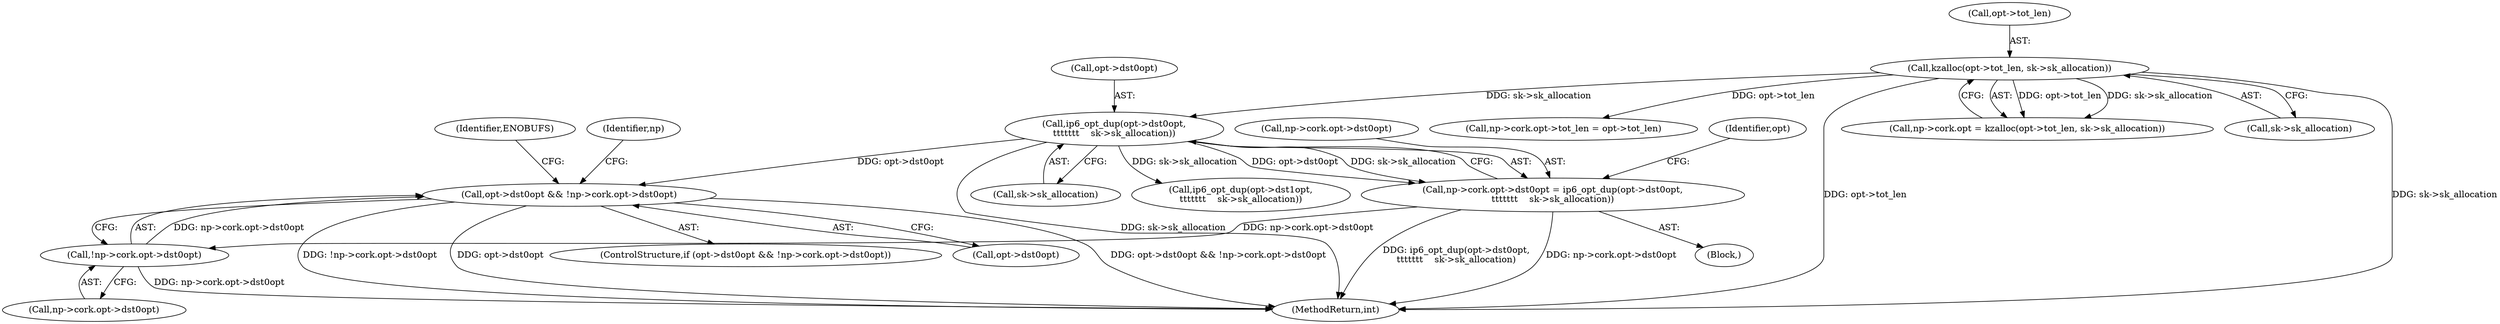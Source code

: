 digraph "0_linux_2811ebac2521ceac84f2bdae402455baa6a7fb47@pointer" {
"1000269" [label="(Call,opt->dst0opt && !np->cork.opt->dst0opt)"];
"1000261" [label="(Call,ip6_opt_dup(opt->dst0opt,\n\t\t\t\t\t\t\t    sk->sk_allocation))"];
"1000201" [label="(Call,kzalloc(opt->tot_len, sk->sk_allocation))"];
"1000273" [label="(Call,!np->cork.opt->dst0opt)"];
"1000253" [label="(Call,np->cork.opt->dst0opt = ip6_opt_dup(opt->dst0opt,\n\t\t\t\t\t\t\t    sk->sk_allocation))"];
"1000283" [label="(Identifier,ENOBUFS)"];
"1000288" [label="(Identifier,np)"];
"1000254" [label="(Call,np->cork.opt->dst0opt)"];
"1000265" [label="(Call,sk->sk_allocation)"];
"1000220" [label="(Call,np->cork.opt->tot_len = opt->tot_len)"];
"1000184" [label="(Block,)"];
"1001341" [label="(MethodReturn,int)"];
"1000195" [label="(Call,np->cork.opt = kzalloc(opt->tot_len, sk->sk_allocation))"];
"1000253" [label="(Call,np->cork.opt->dst0opt = ip6_opt_dup(opt->dst0opt,\n\t\t\t\t\t\t\t    sk->sk_allocation))"];
"1000261" [label="(Call,ip6_opt_dup(opt->dst0opt,\n\t\t\t\t\t\t\t    sk->sk_allocation))"];
"1000292" [label="(Call,ip6_opt_dup(opt->dst1opt,\n\t\t\t\t\t\t\t    sk->sk_allocation))"];
"1000269" [label="(Call,opt->dst0opt && !np->cork.opt->dst0opt)"];
"1000205" [label="(Call,sk->sk_allocation)"];
"1000201" [label="(Call,kzalloc(opt->tot_len, sk->sk_allocation))"];
"1000273" [label="(Call,!np->cork.opt->dst0opt)"];
"1000271" [label="(Identifier,opt)"];
"1000268" [label="(ControlStructure,if (opt->dst0opt && !np->cork.opt->dst0opt))"];
"1000202" [label="(Call,opt->tot_len)"];
"1000270" [label="(Call,opt->dst0opt)"];
"1000274" [label="(Call,np->cork.opt->dst0opt)"];
"1000262" [label="(Call,opt->dst0opt)"];
"1000269" -> "1000268"  [label="AST: "];
"1000269" -> "1000270"  [label="CFG: "];
"1000269" -> "1000273"  [label="CFG: "];
"1000270" -> "1000269"  [label="AST: "];
"1000273" -> "1000269"  [label="AST: "];
"1000283" -> "1000269"  [label="CFG: "];
"1000288" -> "1000269"  [label="CFG: "];
"1000269" -> "1001341"  [label="DDG: opt->dst0opt && !np->cork.opt->dst0opt"];
"1000269" -> "1001341"  [label="DDG: !np->cork.opt->dst0opt"];
"1000269" -> "1001341"  [label="DDG: opt->dst0opt"];
"1000261" -> "1000269"  [label="DDG: opt->dst0opt"];
"1000273" -> "1000269"  [label="DDG: np->cork.opt->dst0opt"];
"1000261" -> "1000253"  [label="AST: "];
"1000261" -> "1000265"  [label="CFG: "];
"1000262" -> "1000261"  [label="AST: "];
"1000265" -> "1000261"  [label="AST: "];
"1000253" -> "1000261"  [label="CFG: "];
"1000261" -> "1001341"  [label="DDG: sk->sk_allocation"];
"1000261" -> "1000253"  [label="DDG: opt->dst0opt"];
"1000261" -> "1000253"  [label="DDG: sk->sk_allocation"];
"1000201" -> "1000261"  [label="DDG: sk->sk_allocation"];
"1000261" -> "1000292"  [label="DDG: sk->sk_allocation"];
"1000201" -> "1000195"  [label="AST: "];
"1000201" -> "1000205"  [label="CFG: "];
"1000202" -> "1000201"  [label="AST: "];
"1000205" -> "1000201"  [label="AST: "];
"1000195" -> "1000201"  [label="CFG: "];
"1000201" -> "1001341"  [label="DDG: sk->sk_allocation"];
"1000201" -> "1001341"  [label="DDG: opt->tot_len"];
"1000201" -> "1000195"  [label="DDG: opt->tot_len"];
"1000201" -> "1000195"  [label="DDG: sk->sk_allocation"];
"1000201" -> "1000220"  [label="DDG: opt->tot_len"];
"1000273" -> "1000274"  [label="CFG: "];
"1000274" -> "1000273"  [label="AST: "];
"1000273" -> "1001341"  [label="DDG: np->cork.opt->dst0opt"];
"1000253" -> "1000273"  [label="DDG: np->cork.opt->dst0opt"];
"1000253" -> "1000184"  [label="AST: "];
"1000254" -> "1000253"  [label="AST: "];
"1000271" -> "1000253"  [label="CFG: "];
"1000253" -> "1001341"  [label="DDG: np->cork.opt->dst0opt"];
"1000253" -> "1001341"  [label="DDG: ip6_opt_dup(opt->dst0opt,\n\t\t\t\t\t\t\t    sk->sk_allocation)"];
}
